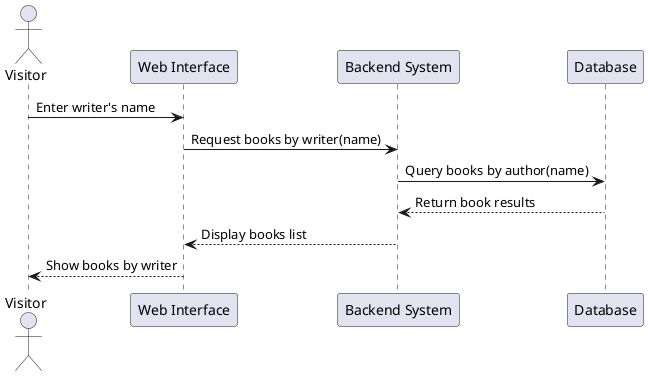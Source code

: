@startuml
actor Visitor as V
participant "Web Interface" as W
participant "Backend System" as B
participant "Database" as D

V -> W : Enter writer's name
W -> B : Request books by writer(name)
B -> D : Query books by author(name)
D --> B : Return book results
B --> W : Display books list
W --> V : Show books by writer
@enduml